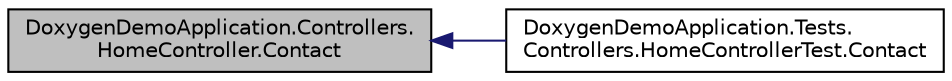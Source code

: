 digraph "DoxygenDemoApplication.Controllers.HomeController.Contact"
{
  edge [fontname="Helvetica",fontsize="10",labelfontname="Helvetica",labelfontsize="10"];
  node [fontname="Helvetica",fontsize="10",shape=record];
  rankdir="LR";
  Node4 [label="DoxygenDemoApplication.Controllers.\lHomeController.Contact",height=0.2,width=0.4,color="black", fillcolor="grey75", style="filled", fontcolor="black"];
  Node4 -> Node5 [dir="back",color="midnightblue",fontsize="10",style="solid"];
  Node5 [label="DoxygenDemoApplication.Tests.\lControllers.HomeControllerTest.Contact",height=0.2,width=0.4,color="black", fillcolor="white", style="filled",URL="$class_doxygen_demo_application_1_1_tests_1_1_controllers_1_1_home_controller_test.html#af473f3a9c2ca9da46ef0d4c8a4012238"];
}
